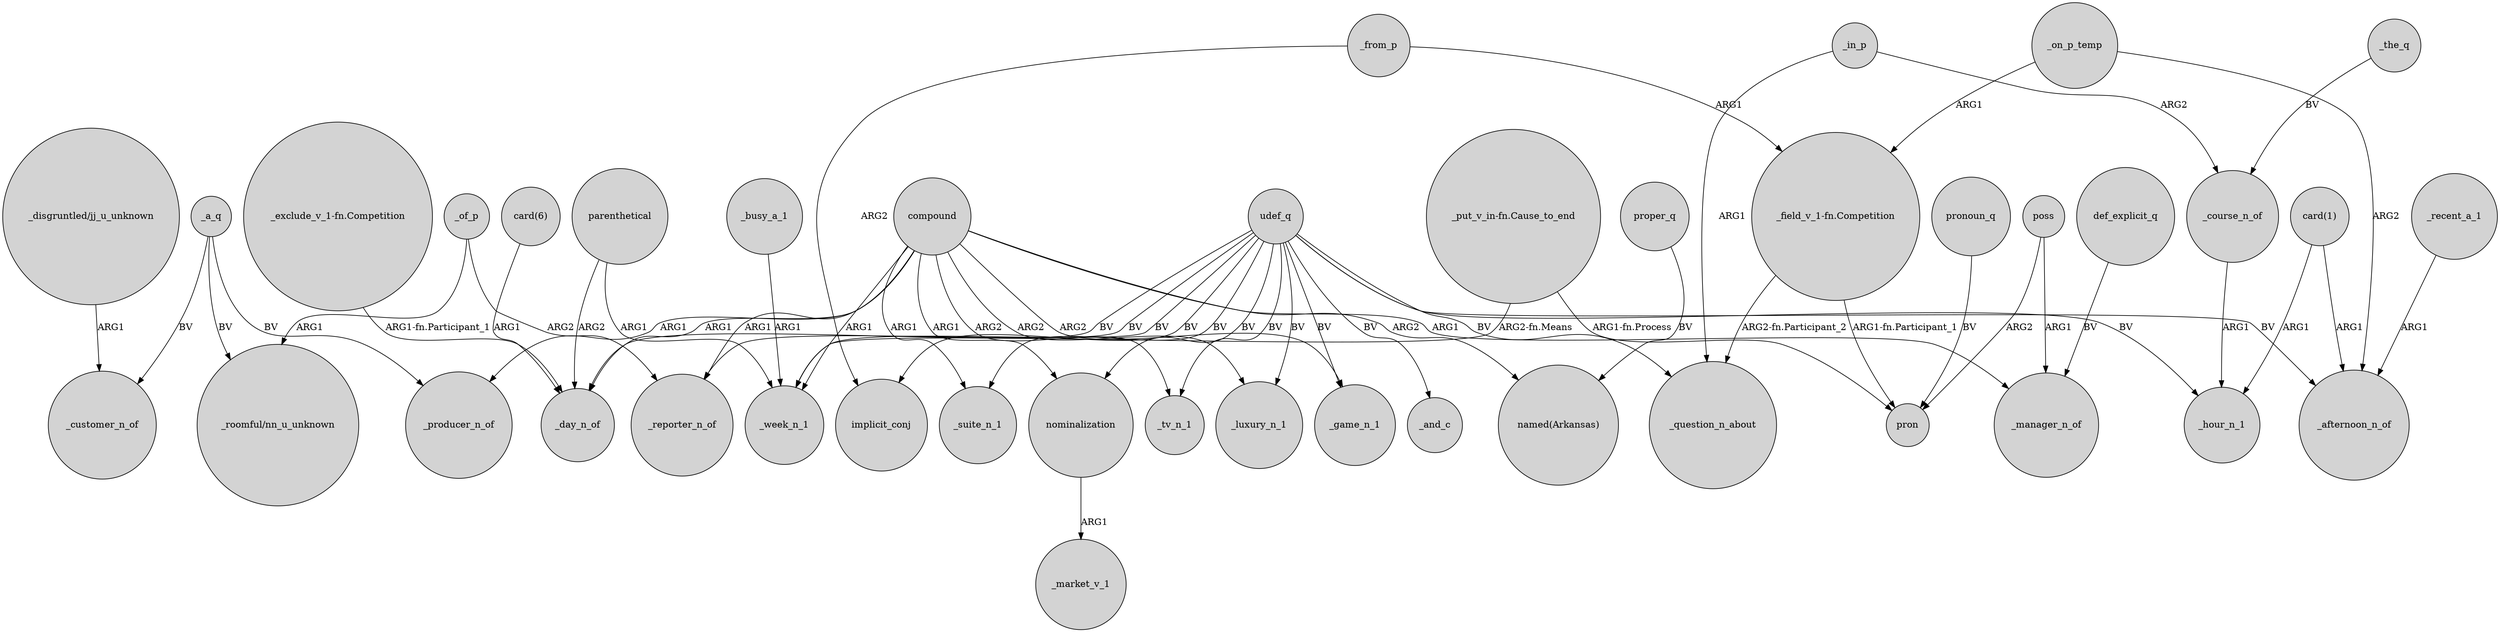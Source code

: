 digraph {
	node [shape=circle style=filled]
	_from_p -> "_field_v_1-fn.Competition" [label=ARG1]
	parenthetical -> _day_n_of [label=ARG2]
	compound -> _game_n_1 [label=ARG2]
	"_field_v_1-fn.Competition" -> _question_n_about [label="ARG2-fn.Participant_2"]
	"_disgruntled/jj_u_unknown" -> _customer_n_of [label=ARG1]
	compound -> _week_n_1 [label=ARG1]
	"_exclude_v_1-fn.Competition" -> _day_n_of [label="ARG1-fn.Participant_1"]
	compound -> _luxury_n_1 [label=ARG2]
	compound -> _reporter_n_of [label=ARG1]
	nominalization -> _market_v_1 [label=ARG1]
	udef_q -> _reporter_n_of [label=BV]
	_the_q -> _course_n_of [label=BV]
	udef_q -> nominalization [label=BV]
	def_explicit_q -> _manager_n_of [label=BV]
	"card(1)" -> _afternoon_n_of [label=ARG1]
	udef_q -> _luxury_n_1 [label=BV]
	_on_p_temp -> _afternoon_n_of [label=ARG2]
	_a_q -> "_roomful/nn_u_unknown" [label=BV]
	_course_n_of -> _hour_n_1 [label=ARG1]
	udef_q -> _and_c [label=BV]
	poss -> _manager_n_of [label=ARG1]
	"card(1)" -> _hour_n_1 [label=ARG1]
	_of_p -> _reporter_n_of [label=ARG2]
	_a_q -> _customer_n_of [label=BV]
	"_put_v_in-fn.Cause_to_end" -> _week_n_1 [label="ARG2-fn.Means"]
	compound -> "named(Arkansas)" [label=ARG2]
	pronoun_q -> pron [label=BV]
	udef_q -> _day_n_of [label=BV]
	udef_q -> _week_n_1 [label=BV]
	poss -> pron [label=ARG2]
	"_field_v_1-fn.Competition" -> pron [label="ARG1-fn.Participant_1"]
	_busy_a_1 -> _week_n_1 [label=ARG1]
	compound -> nominalization [label=ARG1]
	_on_p_temp -> "_field_v_1-fn.Competition" [label=ARG1]
	_of_p -> "_roomful/nn_u_unknown" [label=ARG1]
	compound -> _suite_n_1 [label=ARG1]
	udef_q -> _tv_n_1 [label=BV]
	_from_p -> implicit_conj [label=ARG2]
	_a_q -> _producer_n_of [label=BV]
	proper_q -> "named(Arkansas)" [label=BV]
	udef_q -> _hour_n_1 [label=BV]
	udef_q -> _afternoon_n_of [label=BV]
	_recent_a_1 -> _afternoon_n_of [label=ARG1]
	compound -> _day_n_of [label=ARG1]
	udef_q -> _suite_n_1 [label=BV]
	_in_p -> _course_n_of [label=ARG2]
	_in_p -> _question_n_about [label=ARG1]
	"_put_v_in-fn.Cause_to_end" -> pron [label="ARG1-fn.Process"]
	"card(6)" -> _day_n_of [label=ARG1]
	compound -> _producer_n_of [label=ARG1]
	udef_q -> implicit_conj [label=BV]
	compound -> _manager_n_of [label=ARG1]
	compound -> _tv_n_1 [label=ARG2]
	udef_q -> _game_n_1 [label=BV]
	udef_q -> _question_n_about [label=BV]
	parenthetical -> _week_n_1 [label=ARG1]
}
